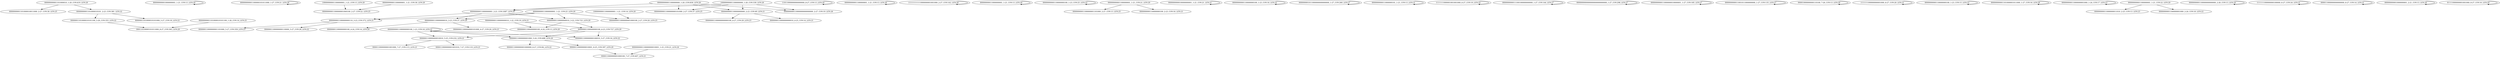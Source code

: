 digraph G {
    "00000000001101000010_1-20_COV:419_LEN:20" -> "0000000001101000010011000_2-27_COV:30_LEN:25";
    "00000000001101000010_1-20_COV:419_LEN:20" -> "0000000001101000010101_2-23_COV:381_LEN:22";
    "00000000001000000001_1-21_COV:13_LEN:20" -> "00000000001000000001_1-21_COV:13_LEN:20";
    "00000000001100000101011000_1-27_COV:21_LEN:26" -> "00000000001100000101011000_1-27_COV:21_LEN:26";
    "10000000001100000001_1-21_COV:13_LEN:20" -> "0000000001100000001000100_2-27_COV:22_LEN:25";
    "000000001100000000110_3-23_COV:372_LEN:21" -> "0000001100000000110000_5-27_COV:28_LEN:22";
    "000000001100000000110_3-23_COV:372_LEN:21" -> "00000011000000001101000_5-27_COV:359_LEN:23";
    "0000000001100000000100_1-23_COV:18_LEN:22" -> "0000000001100000000100_1-23_COV:18_LEN:22";
    "11011000000000000000_8-27_COV:13_LEN:20" -> "11011000000000000000_8-27_COV:13_LEN:20";
    "000000110000000010010_5-25_COV:232_LEN:21" -> "000011000000001001010_7-27_COV:119_LEN:21";
    "000000110000000010010_5-25_COV:232_LEN:21" -> "000011000000001001000_7-27_COV:115_LEN:21";
    "00000000001100000001_1-21_COV:13_LEN:20" -> "00000000001100000001_1-21_COV:13_LEN:20";
    "00000011000000001000_5-24_COV:488_LEN:20" -> "0000011000000001000000_6-27_COV:84_LEN:22";
    "00000011000000001000_5-24_COV:488_LEN:20" -> "00000110000000010001_6-25_COV:397_LEN:20";
    "11111111111000000001001000_2-27_COV:142_LEN:26" -> "11111111111000000001001000_2-27_COV:142_LEN:26";
    "00000000011000000001_1-21_COV:13_LEN:20" -> "00000000011000000001_1-21_COV:13_LEN:20";
    "0000000000110000000100_1-23_COV:25_LEN:22" -> "0000000000110000000100_1-23_COV:25_LEN:22";
    "00000000001100000001_1-21_COV:21_LEN:20" -> "0000000001100000001101000_2-27_COV:13_LEN:25";
    "00000000001100000001_1-21_COV:21_LEN:20" -> "000000000110000000100_2-23_COV:16_LEN:21";
    "00000000011000000001_2-21_COV:1087_LEN:20" -> "000000001100000000110_3-23_COV:372_LEN:21";
    "00000000011000000001_2-21_COV:1087_LEN:20" -> "00000000110000000010_3-23_COV:37_LEN:20";
    "00000000011000000001_2-21_COV:1087_LEN:20" -> "00000000110000000010_3-22_COV:725_LEN:20";
    "000000000010000000001_1-21_COV:21_LEN:21" -> "000000000010000000001_1-21_COV:21_LEN:21";
    "00000000011000000001_1-21_COV:25_LEN:20" -> "000000001100000000110_3-23_COV:372_LEN:21";
    "00000000011000000001_1-21_COV:25_LEN:20" -> "00000000110000000010_3-23_COV:37_LEN:20";
    "00000000011000000001_1-21_COV:25_LEN:20" -> "00000000110000000010_3-22_COV:725_LEN:20";
    "00000000001100000000_1-20_COV:830_LEN:20" -> "00000000011000000001_2-21_COV:1087_LEN:20";
    "00000000001100000000_1-20_COV:830_LEN:20" -> "0000000001100000000101000_2-27_COV:37_LEN:25";
    "00000000001100000000_1-20_COV:830_LEN:20" -> "000000000110000000000_2-23_COV:49_LEN:21";
    "00000000001100000000_1-20_COV:830_LEN:20" -> "00000000011000000000000000_2-27_COV:19_LEN:26";
    "0000000000110000000100_1-23_COV:16_LEN:22" -> "0000000000110000000100_1-23_COV:16_LEN:22";
    "10000000001100000000_1-20_COV:339_LEN:20" -> "00000000011000000001_2-21_COV:1087_LEN:20";
    "10000000001100000000_1-20_COV:339_LEN:20" -> "0000000001100000000101000_2-27_COV:37_LEN:25";
    "10000000001100000000_1-20_COV:339_LEN:20" -> "000000000110000000000_2-23_COV:49_LEN:21";
    "10000000001100000000_1-20_COV:339_LEN:20" -> "00000000011000000000000000_2-27_COV:19_LEN:26";
    "000000000110000000010001_1-25_COV:21_LEN:24" -> "000011000000001000100_7-27_COV:407_LEN:21";
    "000000001011000000000000000_1-27_COV:260_LEN:27" -> "000000001011000000000000000_1-27_COV:260_LEN:27";
    "000000000011000000101_1-21_COV:13_LEN:21" -> "000000000011000000101_1-21_COV:13_LEN:21";
    "0000001101000010101100_5-26_COV:355_LEN:22" -> "00011010000101011000_8-27_COV:363_LEN:20";
    "1111111000001001001000_6-27_COV:19_LEN:22" -> "1111111000001001001000_6-27_COV:19_LEN:22";
    "00000001100000000100_4-23_COV:727_LEN:20" -> "000000110000000010010_5-25_COV:232_LEN:21";
    "00000001100000000100_4-23_COV:727_LEN:20" -> "00000011000000001000_5-24_COV:488_LEN:20";
    "00000001100000000100_4-23_COV:727_LEN:20" -> "0000001100000000100010_5-27_COV:16_LEN:22";
    "000000000011100100000000000_1-27_COV:144_LEN:27" -> "000000000011100100000000000_1-27_COV:144_LEN:27";
    "000000000110000000000_2-23_COV:49_LEN:21" -> "000000011000000000010_4-25_COV:14_LEN:21";
    "000000000110000000000_2-23_COV:49_LEN:21" -> "00000001100000000000100_4-27_COV:29_LEN:23";
    "00000000110000000010_3-23_COV:37_LEN:20" -> "00000001100000000101000_4-27_COV:20_LEN:23";
    "00000000110000000010_3-23_COV:37_LEN:20" -> "00000001100000000100_4-24_COV:14_LEN:20";
    "000000000000000000000000000_1-27_COV:298_LEN:27" -> "000000000000000000000000000_1-27_COV:298_LEN:27";
    "000000000011000000010000001_1-27_COV:185_LEN:27" -> "000000000011000000010000001_1-27_COV:185_LEN:27";
    "0000000001101000010101_2-23_COV:381_LEN:22" -> "0000001101000010101000_5-27_COV:18_LEN:22";
    "0000000001101000010101_2-23_COV:381_LEN:22" -> "0000001101000010101100_5-26_COV:355_LEN:22";
    "0000000001101000010101100_1-26_COV:14_LEN:25" -> "00011010000101011000_8-27_COV:363_LEN:20";
    "00000110000000010001_6-25_COV:397_LEN:20" -> "000011000000001000100_7-27_COV:407_LEN:21";
    "000000000011001011000000000_1-27_COV:135_LEN:27" -> "000000000011001011000000000_1-27_COV:135_LEN:27";
    "00001000000000110100_7-26_COV:13_LEN:20" -> "00001000000000110100_7-26_COV:13_LEN:20";
    "10000000011000000001_1-21_COV:14_LEN:20" -> "0000000011000000001000100_2-27_COV:20_LEN:25";
    "0000000001100000000100_1-23_COV:18_LEN:22" -> "000000110000000010010_5-25_COV:232_LEN:21";
    "0000000001100000000100_1-23_COV:18_LEN:22" -> "00000011000000001000_5-24_COV:488_LEN:20";
    "0000000001100000000100_1-23_COV:18_LEN:22" -> "0000001100000000100010_5-27_COV:16_LEN:22";
    "000000000110000000010_1-22_COV:19_LEN:21" -> "00000001100000000100_4-24_COV:13_LEN:20";
    "000000000110000000010_1-22_COV:19_LEN:21" -> "00000001100000000100_4-23_COV:727_LEN:20";
    "111111100000000001000_6-27_COV:20_LEN:21" -> "111111100000000001000_6-27_COV:20_LEN:21";
    "0000000000110000000100_1-23_COV:15_LEN:22" -> "0000000000110000000100_1-23_COV:15_LEN:22";
    "00000000001101000001011000_1-27_COV:16_LEN:26" -> "00000000001101000001011000_1-27_COV:16_LEN:26";
    "00000000001100000001_1-21_COV:30_LEN:20" -> "0000000001100000001000100_2-27_COV:22_LEN:25";
    "00000000011000000001000_1-24_COV:17_LEN:23" -> "00000000011000000001000_1-24_COV:17_LEN:23";
    "00000000001100000001_1-21_COV:22_LEN:20" -> "00000000011000000011010_2-25_COV:13_LEN:23";
    "00000000001100000001_1-21_COV:22_LEN:20" -> "0000000001100000001000_2-24_COV:18_LEN:22";
    "000000000110000000000000_2-26_COV:13_LEN:24" -> "000000000110000000000000_2-26_COV:13_LEN:24";
    "111111100000000100000_6-27_COV:24_LEN:21" -> "111111100000000100000_6-27_COV:24_LEN:21";
    "000011000000000000000_6-27_COV:14_LEN:21" -> "000011000000000000000_6-27_COV:14_LEN:21";
    "00000000110000000010_3-22_COV:725_LEN:20" -> "00000001100000000100_4-24_COV:13_LEN:20";
    "00000000110000000010_3-22_COV:725_LEN:20" -> "00000001100000000100_4-23_COV:727_LEN:20";
    "00000000001000000001_2-21_COV:13_LEN:20" -> "00000000001000000001_2-21_COV:13_LEN:20";
    "01111000000001001000_8-27_COV:16_LEN:20" -> "01111000000001001000_8-27_COV:16_LEN:20";
    "00000000011000000001_1-21_COV:25_LEN:20" -> "0000000011000000001000100_2-27_COV:20_LEN:25";
}
